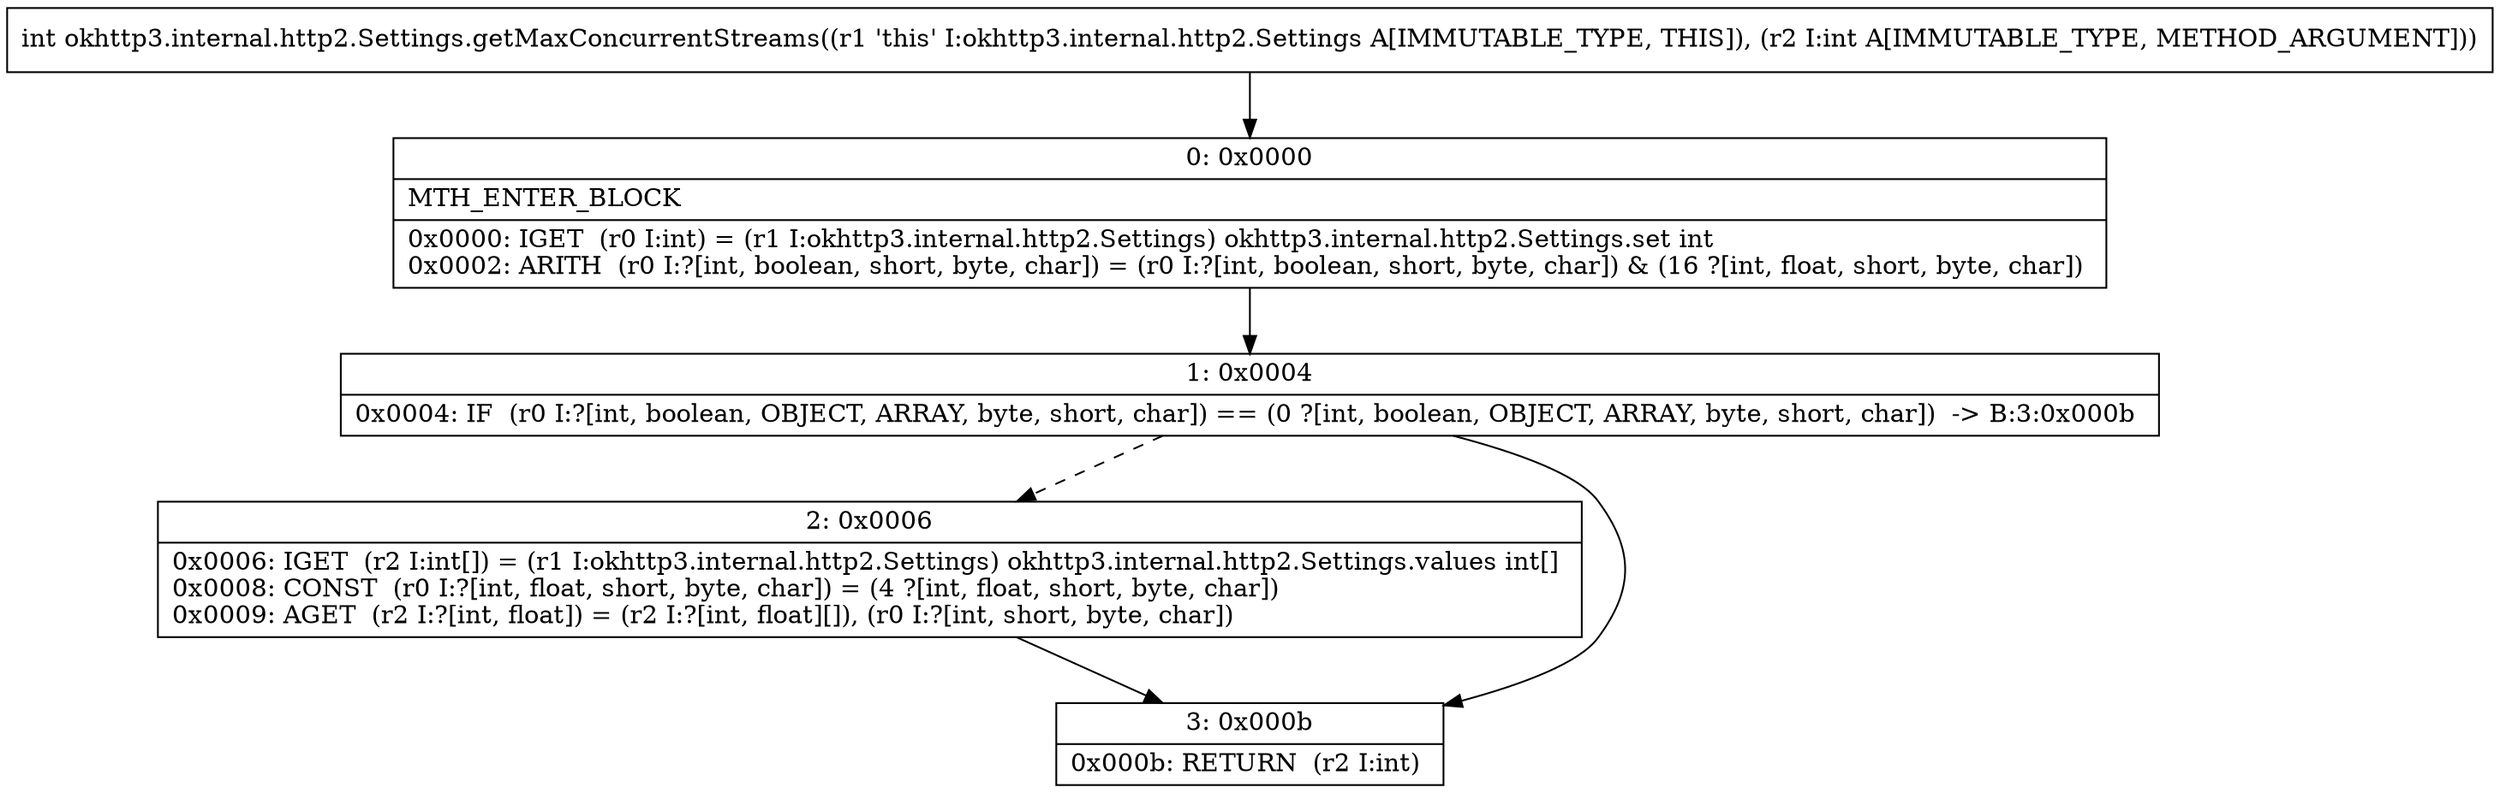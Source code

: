digraph "CFG forokhttp3.internal.http2.Settings.getMaxConcurrentStreams(I)I" {
Node_0 [shape=record,label="{0\:\ 0x0000|MTH_ENTER_BLOCK\l|0x0000: IGET  (r0 I:int) = (r1 I:okhttp3.internal.http2.Settings) okhttp3.internal.http2.Settings.set int \l0x0002: ARITH  (r0 I:?[int, boolean, short, byte, char]) = (r0 I:?[int, boolean, short, byte, char]) & (16 ?[int, float, short, byte, char]) \l}"];
Node_1 [shape=record,label="{1\:\ 0x0004|0x0004: IF  (r0 I:?[int, boolean, OBJECT, ARRAY, byte, short, char]) == (0 ?[int, boolean, OBJECT, ARRAY, byte, short, char])  \-\> B:3:0x000b \l}"];
Node_2 [shape=record,label="{2\:\ 0x0006|0x0006: IGET  (r2 I:int[]) = (r1 I:okhttp3.internal.http2.Settings) okhttp3.internal.http2.Settings.values int[] \l0x0008: CONST  (r0 I:?[int, float, short, byte, char]) = (4 ?[int, float, short, byte, char]) \l0x0009: AGET  (r2 I:?[int, float]) = (r2 I:?[int, float][]), (r0 I:?[int, short, byte, char]) \l}"];
Node_3 [shape=record,label="{3\:\ 0x000b|0x000b: RETURN  (r2 I:int) \l}"];
MethodNode[shape=record,label="{int okhttp3.internal.http2.Settings.getMaxConcurrentStreams((r1 'this' I:okhttp3.internal.http2.Settings A[IMMUTABLE_TYPE, THIS]), (r2 I:int A[IMMUTABLE_TYPE, METHOD_ARGUMENT])) }"];
MethodNode -> Node_0;
Node_0 -> Node_1;
Node_1 -> Node_2[style=dashed];
Node_1 -> Node_3;
Node_2 -> Node_3;
}

